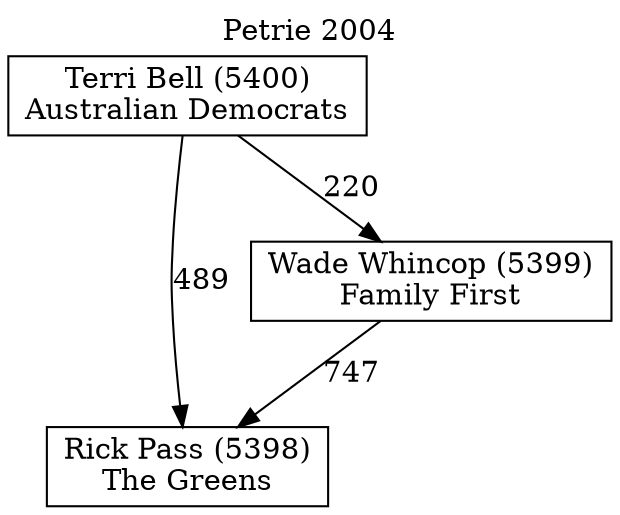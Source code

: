 // House preference flow
digraph "Rick Pass (5398)_Petrie_2004" {
	graph [label="Petrie 2004" labelloc=t mclimit=10]
	node [shape=box]
	"Rick Pass (5398)" [label="Rick Pass (5398)
The Greens"]
	"Terri Bell (5400)" [label="Terri Bell (5400)
Australian Democrats"]
	"Wade Whincop (5399)" [label="Wade Whincop (5399)
Family First"]
	"Terri Bell (5400)" -> "Rick Pass (5398)" [label=489]
	"Terri Bell (5400)" -> "Wade Whincop (5399)" [label=220]
	"Wade Whincop (5399)" -> "Rick Pass (5398)" [label=747]
}
